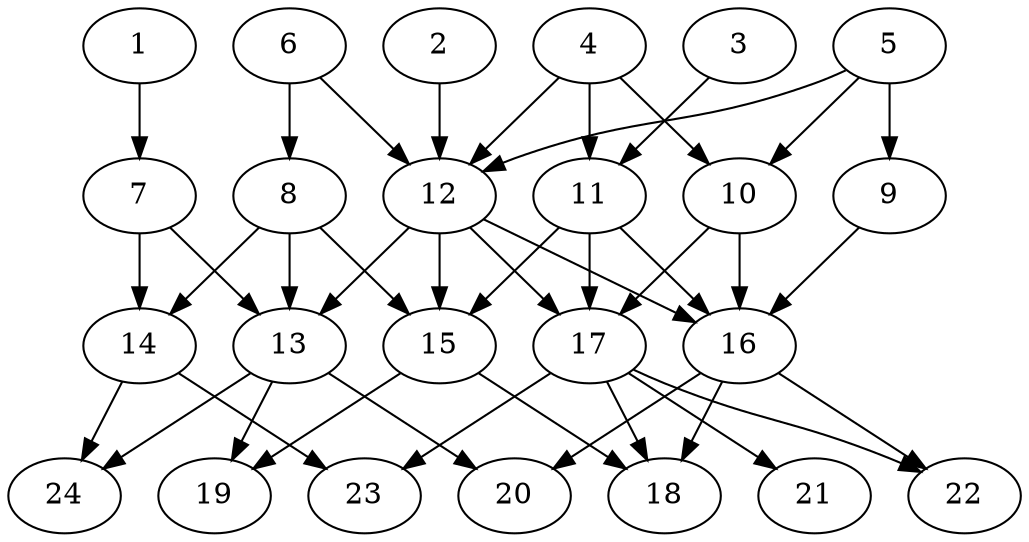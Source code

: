 // DAG (tier=2-normal, mode=data, n=24, ccr=0.429, fat=0.581, density=0.551, regular=0.454, jump=0.112, mindata=2097152, maxdata=16777216)
// DAG automatically generated by daggen at Sun Aug 24 16:33:33 2025
// /home/ermia/Project/Environments/daggen/bin/daggen --dot --ccr 0.429 --fat 0.581 --regular 0.454 --density 0.551 --jump 0.112 --mindata 2097152 --maxdata 16777216 -n 24 
digraph G {
  1 [size="15071589736710324", alpha="0.01", expect_size="7535794868355162"]
  1 -> 7 [size ="42580649705472"]
  2 [size="51742336578597421056", alpha="0.00", expect_size="25871168289298710528"]
  2 -> 12 [size ="111084639879168"]
  3 [size="1006272268277114732544", alpha="0.10", expect_size="503136134138557366272"]
  3 -> 11 [size ="803341722451968"]
  4 [size="1469670772821348352", alpha="0.13", expect_size="734835386410674176"]
  4 -> 10 [size ="2036743318536192"]
  4 -> 11 [size ="2036743318536192"]
  4 -> 12 [size ="2036743318536192"]
  5 [size="56249341982103576", alpha="0.12", expect_size="28124670991051788"]
  5 -> 9 [size ="98921451880448"]
  5 -> 10 [size ="98921451880448"]
  5 -> 12 [size ="98921451880448"]
  6 [size="44901795844759486464", alpha="0.05", expect_size="22450897922379743232"]
  6 -> 8 [size ="101064615395328"]
  6 -> 12 [size ="101064615395328"]
  7 [size="72093714027408544", alpha="0.07", expect_size="36046857013704272"]
  7 -> 13 [size ="1581360821043200"]
  7 -> 14 [size ="1581360821043200"]
  8 [size="9123458505505996", alpha="0.04", expect_size="4561729252752998"]
  8 -> 13 [size ="171155193331712"]
  8 -> 14 [size ="171155193331712"]
  8 -> 15 [size ="171155193331712"]
  9 [size="4454593877637546496", alpha="0.19", expect_size="2227296938818773248"]
  9 -> 16 [size ="1583895698997248"]
  10 [size="127622188693814976", alpha="0.11", expect_size="63811094346907488"]
  10 -> 16 [size ="2238350937292800"]
  10 -> 17 [size ="2238350937292800"]
  11 [size="3503986360584238592", alpha="0.17", expect_size="1751993180292119296"]
  11 -> 15 [size ="1843653509120000"]
  11 -> 16 [size ="1843653509120000"]
  11 -> 17 [size ="1843653509120000"]
  12 [size="1207354348551621888", alpha="0.16", expect_size="603677174275810944"]
  12 -> 13 [size ="1209772170805248"]
  12 -> 15 [size ="1209772170805248"]
  12 -> 16 [size ="1209772170805248"]
  12 -> 17 [size ="1209772170805248"]
  13 [size="788615304693901056", alpha="0.09", expect_size="394307652346950528"]
  13 -> 19 [size ="379154419679232"]
  13 -> 20 [size ="379154419679232"]
  13 -> 24 [size ="379154419679232"]
  14 [size="351049552840471085056", alpha="0.03", expect_size="175524776420235542528"]
  14 -> 23 [size ="398109251207168"]
  14 -> 24 [size ="398109251207168"]
  15 [size="736395948567693952", alpha="0.17", expect_size="368197974283846976"]
  15 -> 18 [size ="1221688549179392"]
  15 -> 19 [size ="1221688549179392"]
  16 [size="87827585420136560", alpha="0.14", expect_size="43913792710068280"]
  16 -> 18 [size ="1855611503378432"]
  16 -> 20 [size ="1855611503378432"]
  16 -> 22 [size ="1855611503378432"]
  17 [size="1387467336783402893312", alpha="0.12", expect_size="693733668391701446656"]
  17 -> 18 [size ="995188080115712"]
  17 -> 21 [size ="995188080115712"]
  17 -> 22 [size ="995188080115712"]
  17 -> 23 [size ="995188080115712"]
  18 [size="6330961936646578", alpha="0.01", expect_size="3165480968323289"]
  19 [size="79778890460887515136", alpha="0.17", expect_size="39889445230443757568"]
  20 [size="562636951589352374272", alpha="0.15", expect_size="281318475794676187136"]
  21 [size="29233893556791300", alpha="0.08", expect_size="14616946778395650"]
  22 [size="200198633112807200", alpha="0.16", expect_size="100099316556403600"]
  23 [size="3810357115784683061248", alpha="0.16", expect_size="1905178557892341530624"]
  24 [size="3052086049893881856", alpha="0.07", expect_size="1526043024946940928"]
}
